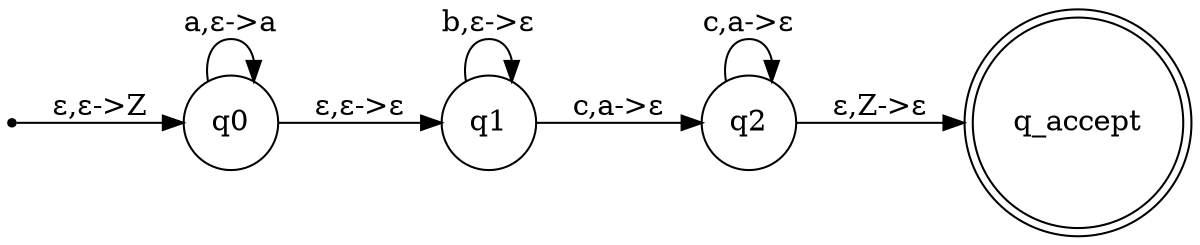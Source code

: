 digraph finite_state_machine {
	rankdir=LR size="8,5"
	node [shape=point]
	qi
	node [shape=doublecircle]
	q_accept
	node [shape=circle]
	qi -> q0 [label="ε,ε->Z"]
	q0 -> q0 [label="a,ε->a"]
	q0 -> q1 [label="ε,ε->ε"]
	q1 -> q1 [label="b,ε->ε"]
	q1 -> q2 [label="c,a->ε"]
	q2 -> q2 [label="c,a->ε"]
	q2 -> q_accept [label="ε,Z->ε"]
}
